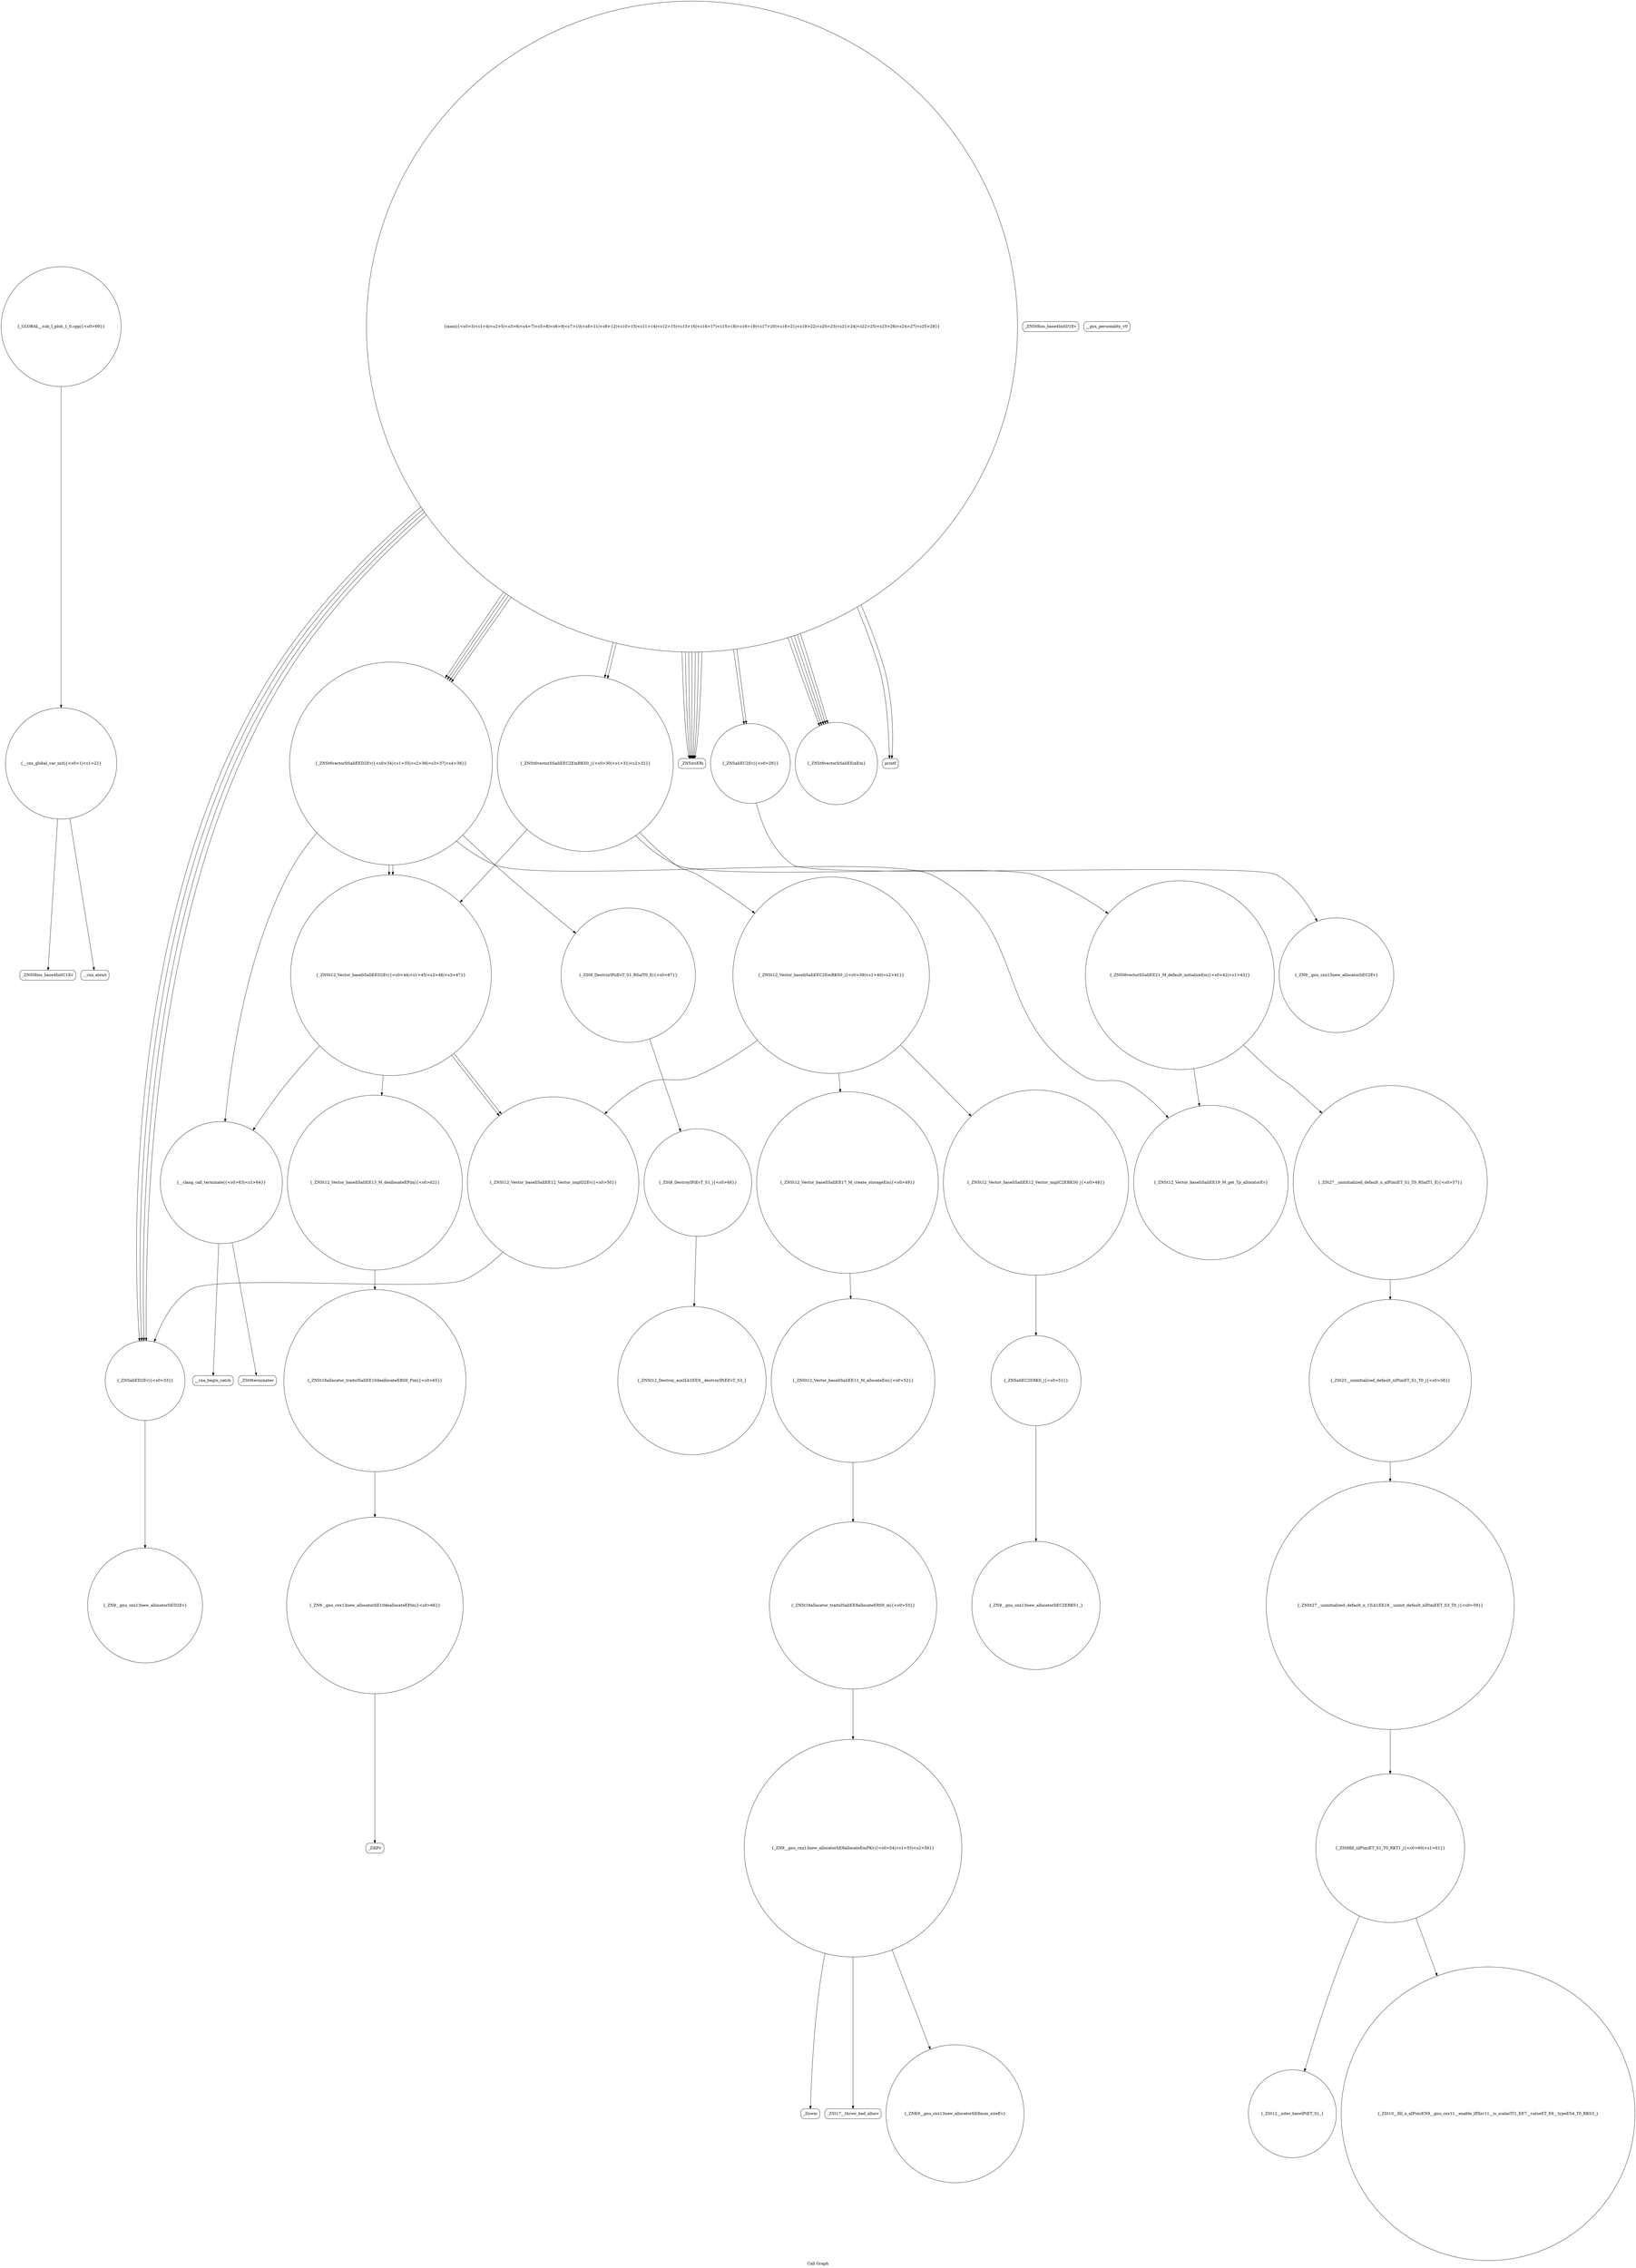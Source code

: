 digraph "Call Graph" {
	label="Call Graph";

	Node0x56081064d7f0 [shape=record,shape=circle,label="{__cxx_global_var_init|{<s0>1|<s1>2}}"];
	Node0x56081064d7f0:s0 -> Node0x56081064dc80[color=black];
	Node0x56081064d7f0:s1 -> Node0x56081064dd80[color=black];
	Node0x56081064f280 [shape=record,shape=circle,label="{_ZNSt12_Destroy_auxILb1EE9__destroyIPiEEvT_S3_}"];
	Node0x56081064e900 [shape=record,shape=circle,label="{_ZNK9__gnu_cxx13new_allocatorIiE8max_sizeEv}"];
	Node0x56081064df80 [shape=record,shape=circle,label="{_ZNSt6vectorIiSaIiEEC2EmRKS0_|{<s0>30|<s1>31|<s2>32}}"];
	Node0x56081064df80:s0 -> Node0x56081064e380[color=black];
	Node0x56081064df80:s1 -> Node0x56081064e400[color=black];
	Node0x56081064df80:s2 -> Node0x56081064e480[color=black];
	Node0x56081064ec80 [shape=record,shape=circle,label="{_ZSt6fill_nIPimiET_S1_T0_RKT1_|{<s0>60|<s1>61}}"];
	Node0x56081064ec80:s0 -> Node0x56081064ed80[color=black];
	Node0x56081064ec80:s1 -> Node0x56081064ed00[color=black];
	Node0x56081064e300 [shape=record,shape=circle,label="{_ZN9__gnu_cxx13new_allocatorIiED2Ev}"];
	Node0x56081064f000 [shape=record,shape=circle,label="{_ZNSt16allocator_traitsISaIiEE10deallocateERS0_Pim|{<s0>65}}"];
	Node0x56081064f000:s0 -> Node0x56081064f080[color=black];
	Node0x56081064e680 [shape=record,shape=circle,label="{_ZNSaIiEC2ERKS_|{<s0>51}}"];
	Node0x56081064e680:s0 -> Node0x56081064e700[color=black];
	Node0x56081064dd00 [shape=record,shape=Mrecord,label="{_ZNSt8ios_base4InitD1Ev}"];
	Node0x56081064ea00 [shape=record,shape=Mrecord,label="{_Znwm}"];
	Node0x56081064e080 [shape=record,shape=circle,label="{_ZNSaIiED2Ev|{<s0>33}}"];
	Node0x56081064e080:s0 -> Node0x56081064e300[color=black];
	Node0x56081064ed80 [shape=record,shape=circle,label="{_ZSt12__niter_baseIPiET_S1_}"];
	Node0x56081064e400 [shape=record,shape=circle,label="{_ZNSt6vectorIiSaIiEE21_M_default_initializeEm|{<s0>42|<s1>43}}"];
	Node0x56081064e400:s0 -> Node0x56081064eb00[color=black];
	Node0x56081064e400:s1 -> Node0x56081064ea80[color=black];
	Node0x56081064f100 [shape=record,shape=Mrecord,label="{_ZdlPv}"];
	Node0x56081064e780 [shape=record,shape=circle,label="{_ZNSt12_Vector_baseIiSaIiEE11_M_allocateEm|{<s0>52}}"];
	Node0x56081064e780:s0 -> Node0x56081064e800[color=black];
	Node0x56081064de00 [shape=record,shape=circle,label="{main|{<s0>3|<s1>4|<s2>5|<s3>6|<s4>7|<s5>8|<s6>9|<s7>10|<s8>11|<s9>12|<s10>13|<s11>14|<s12>15|<s13>16|<s14>17|<s15>18|<s16>19|<s17>20|<s18>21|<s19>22|<s20>23|<s21>24|<s22>25|<s23>26|<s24>27|<s25>28}}"];
	Node0x56081064de00:s0 -> Node0x56081064de80[color=black];
	Node0x56081064de00:s1 -> Node0x56081064de80[color=black];
	Node0x56081064de00:s2 -> Node0x56081064de80[color=black];
	Node0x56081064de00:s3 -> Node0x56081064de80[color=black];
	Node0x56081064de00:s4 -> Node0x56081064de80[color=black];
	Node0x56081064de00:s5 -> Node0x56081064df00[color=black];
	Node0x56081064de00:s6 -> Node0x56081064df80[color=black];
	Node0x56081064de00:s7 -> Node0x56081064e080[color=black];
	Node0x56081064de00:s8 -> Node0x56081064df00[color=black];
	Node0x56081064de00:s9 -> Node0x56081064df80[color=black];
	Node0x56081064de00:s10 -> Node0x56081064e080[color=black];
	Node0x56081064de00:s11 -> Node0x56081064e100[color=black];
	Node0x56081064de00:s12 -> Node0x56081064de80[color=black];
	Node0x56081064de00:s13 -> Node0x56081064e080[color=black];
	Node0x56081064de00:s14 -> Node0x56081064e080[color=black];
	Node0x56081064de00:s15 -> Node0x56081064e200[color=black];
	Node0x56081064de00:s16 -> Node0x56081064e100[color=black];
	Node0x56081064de00:s17 -> Node0x56081064de80[color=black];
	Node0x56081064de00:s18 -> Node0x56081064e100[color=black];
	Node0x56081064de00:s19 -> Node0x56081064e100[color=black];
	Node0x56081064de00:s20 -> Node0x56081064e100[color=black];
	Node0x56081064de00:s21 -> Node0x56081064e180[color=black];
	Node0x56081064de00:s22 -> Node0x56081064e180[color=black];
	Node0x56081064de00:s23 -> Node0x56081064e200[color=black];
	Node0x56081064de00:s24 -> Node0x56081064e200[color=black];
	Node0x56081064de00:s25 -> Node0x56081064e200[color=black];
	Node0x56081064eb00 [shape=record,shape=circle,label="{_ZNSt12_Vector_baseIiSaIiEE19_M_get_Tp_allocatorEv}"];
	Node0x56081064e180 [shape=record,shape=Mrecord,label="{printf}"];
	Node0x56081064ee80 [shape=record,shape=circle,label="{__clang_call_terminate|{<s0>63|<s1>64}}"];
	Node0x56081064ee80:s0 -> Node0x56081064ef00[color=black];
	Node0x56081064ee80:s1 -> Node0x56081064ef80[color=black];
	Node0x56081064e500 [shape=record,shape=circle,label="{_ZNSt12_Vector_baseIiSaIiEE12_Vector_implC2ERKS0_|{<s0>48}}"];
	Node0x56081064e500:s0 -> Node0x56081064e680[color=black];
	Node0x56081064f200 [shape=record,shape=circle,label="{_ZSt8_DestroyIPiEvT_S1_|{<s0>68}}"];
	Node0x56081064f200:s0 -> Node0x56081064f280[color=black];
	Node0x56081064e880 [shape=record,shape=circle,label="{_ZN9__gnu_cxx13new_allocatorIiE8allocateEmPKv|{<s0>54|<s1>55|<s2>56}}"];
	Node0x56081064e880:s0 -> Node0x56081064e900[color=black];
	Node0x56081064e880:s1 -> Node0x56081064e980[color=black];
	Node0x56081064e880:s2 -> Node0x56081064ea00[color=black];
	Node0x56081064df00 [shape=record,shape=circle,label="{_ZNSaIiEC2Ev|{<s0>29}}"];
	Node0x56081064df00:s0 -> Node0x56081064e280[color=black];
	Node0x56081064ec00 [shape=record,shape=circle,label="{_ZNSt27__uninitialized_default_n_1ILb1EE18__uninit_default_nIPimEET_S3_T0_|{<s0>59}}"];
	Node0x56081064ec00:s0 -> Node0x56081064ec80[color=black];
	Node0x56081064e280 [shape=record,shape=circle,label="{_ZN9__gnu_cxx13new_allocatorIiEC2Ev}"];
	Node0x56081064ef80 [shape=record,shape=Mrecord,label="{_ZSt9terminatev}"];
	Node0x56081064e600 [shape=record,shape=circle,label="{_ZNSt12_Vector_baseIiSaIiEE12_Vector_implD2Ev|{<s0>50}}"];
	Node0x56081064e600:s0 -> Node0x56081064e080[color=black];
	Node0x56081064dc80 [shape=record,shape=Mrecord,label="{_ZNSt8ios_base4InitC1Ev}"];
	Node0x56081064f300 [shape=record,shape=circle,label="{_GLOBAL__sub_I_ploh_1_0.cpp|{<s0>69}}"];
	Node0x56081064f300:s0 -> Node0x56081064d7f0[color=black];
	Node0x56081064e980 [shape=record,shape=Mrecord,label="{_ZSt17__throw_bad_allocv}"];
	Node0x56081064e000 [shape=record,shape=Mrecord,label="{__gxx_personality_v0}"];
	Node0x56081064ed00 [shape=record,shape=circle,label="{_ZSt10__fill_n_aIPimiEN9__gnu_cxx11__enable_ifIXsr11__is_scalarIT1_EE7__valueET_E6__typeES4_T0_RKS3_}"];
	Node0x56081064e380 [shape=record,shape=circle,label="{_ZNSt12_Vector_baseIiSaIiEEC2EmRKS0_|{<s0>39|<s1>40|<s2>41}}"];
	Node0x56081064e380:s0 -> Node0x56081064e500[color=black];
	Node0x56081064e380:s1 -> Node0x56081064e580[color=black];
	Node0x56081064e380:s2 -> Node0x56081064e600[color=black];
	Node0x56081064f080 [shape=record,shape=circle,label="{_ZN9__gnu_cxx13new_allocatorIiE10deallocateEPim|{<s0>66}}"];
	Node0x56081064f080:s0 -> Node0x56081064f100[color=black];
	Node0x56081064e700 [shape=record,shape=circle,label="{_ZN9__gnu_cxx13new_allocatorIiEC2ERKS1_}"];
	Node0x56081064dd80 [shape=record,shape=Mrecord,label="{__cxa_atexit}"];
	Node0x56081064ea80 [shape=record,shape=circle,label="{_ZSt27__uninitialized_default_n_aIPimiET_S1_T0_RSaIT1_E|{<s0>57}}"];
	Node0x56081064ea80:s0 -> Node0x56081064eb80[color=black];
	Node0x56081064e100 [shape=record,shape=circle,label="{_ZNSt6vectorIiSaIiEEixEm}"];
	Node0x56081064ee00 [shape=record,shape=circle,label="{_ZNSt12_Vector_baseIiSaIiEE13_M_deallocateEPim|{<s0>62}}"];
	Node0x56081064ee00:s0 -> Node0x56081064f000[color=black];
	Node0x56081064e480 [shape=record,shape=circle,label="{_ZNSt12_Vector_baseIiSaIiEED2Ev|{<s0>44|<s1>45|<s2>46|<s3>47}}"];
	Node0x56081064e480:s0 -> Node0x56081064ee00[color=black];
	Node0x56081064e480:s1 -> Node0x56081064e600[color=black];
	Node0x56081064e480:s2 -> Node0x56081064e600[color=black];
	Node0x56081064e480:s3 -> Node0x56081064ee80[color=black];
	Node0x56081064f180 [shape=record,shape=circle,label="{_ZSt8_DestroyIPiiEvT_S1_RSaIT0_E|{<s0>67}}"];
	Node0x56081064f180:s0 -> Node0x56081064f200[color=black];
	Node0x56081064e800 [shape=record,shape=circle,label="{_ZNSt16allocator_traitsISaIiEE8allocateERS0_m|{<s0>53}}"];
	Node0x56081064e800:s0 -> Node0x56081064e880[color=black];
	Node0x56081064de80 [shape=record,shape=Mrecord,label="{_ZNSirsERi}"];
	Node0x56081064eb80 [shape=record,shape=circle,label="{_ZSt25__uninitialized_default_nIPimET_S1_T0_|{<s0>58}}"];
	Node0x56081064eb80:s0 -> Node0x56081064ec00[color=black];
	Node0x56081064e200 [shape=record,shape=circle,label="{_ZNSt6vectorIiSaIiEED2Ev|{<s0>34|<s1>35|<s2>36|<s3>37|<s4>38}}"];
	Node0x56081064e200:s0 -> Node0x56081064eb00[color=black];
	Node0x56081064e200:s1 -> Node0x56081064f180[color=black];
	Node0x56081064e200:s2 -> Node0x56081064e480[color=black];
	Node0x56081064e200:s3 -> Node0x56081064e480[color=black];
	Node0x56081064e200:s4 -> Node0x56081064ee80[color=black];
	Node0x56081064ef00 [shape=record,shape=Mrecord,label="{__cxa_begin_catch}"];
	Node0x56081064e580 [shape=record,shape=circle,label="{_ZNSt12_Vector_baseIiSaIiEE17_M_create_storageEm|{<s0>49}}"];
	Node0x56081064e580:s0 -> Node0x56081064e780[color=black];
}
